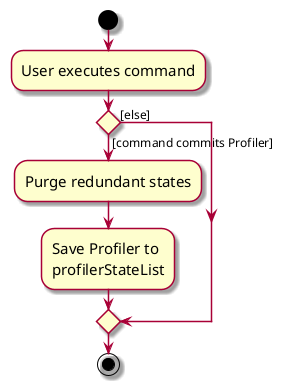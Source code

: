 @startuml
skin rose
skinparam ActivityFontSize 15
skinparam ArrowFontSize 12
start
:User executes command;

'Since the beta syntax does not support placing the condition outside the
'diamond we place it as the true branch instead.

if () then ([command commits Profiler])
    :Purge redundant states;
    :Save Profiler to
    profilerStateList;
else ([else])
endif
stop
@enduml
